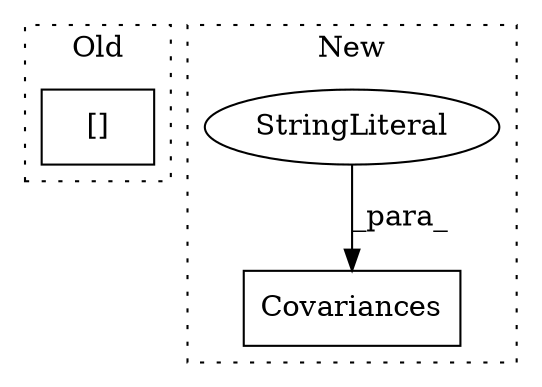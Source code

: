 digraph G {
subgraph cluster0 {
1 [label="[]" a="2" s="1693,1714" l="10,1" shape="box"];
label = "Old";
style="dotted";
}
subgraph cluster1 {
2 [label="Covariances" a="32" s="1456,1473" l="12,1" shape="box"];
3 [label="StringLiteral" a="45" s="1468" l="5" shape="ellipse"];
label = "New";
style="dotted";
}
3 -> 2 [label="_para_"];
}